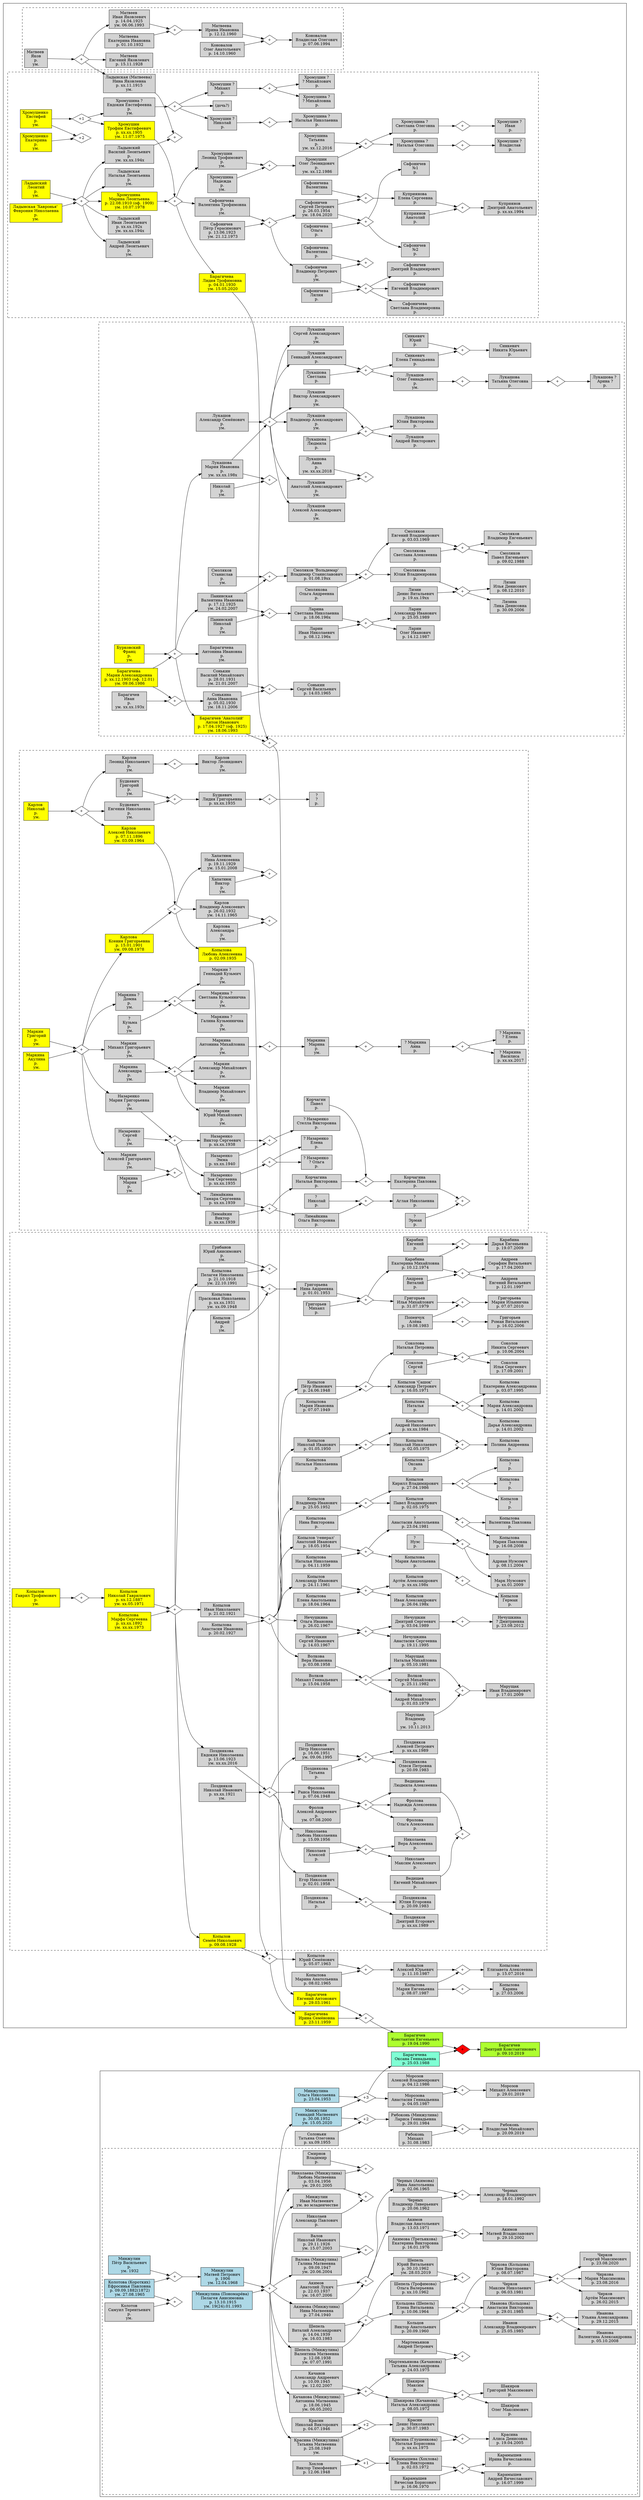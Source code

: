digraph Генеалогия {
// общее описалово
	fontname=Helvetica;
	// * Линии
	splines=curved;
	//splines=spline;
	splines=true;
	ratio=fill;
	//size="70,10"
	//page="8.5,11"

	// 1 - dot, без "LR" будет сверху вниз
	rankdir=LR;

	// 2 - дерево во все стороны
	//layout="fdp"; 
	mindist=100;

	// 3 - ещё что-то
	//layout="neato";
	//layout="twopi"; // опачки, похоже на правду
	minlen=150;
	overlap=prism;		

// *** ближайшие -- готово
	// люди #a0f008
		subgraph clusterБлижайшие{ color=white
		"БарагичевКЕ"	[style=filled fillcolor=greenyellow shape=box label="Барагичев \n Константин Евгеньевич \n р. 19.04.1990"]
		"МинжулинаОГ"	[style=filled fillcolor=aquamarine shape=box label="Барагичева \n Оксана Геннадьевна \n р. 25.03.1988"]
		"БарагичевДК"	[style=filled fillcolor=greenyellow shape=box label="Барагичев \n Дмитрий Константинович \n р. 09.10.2019"]
		}
		subgraph clusterСоСтороныКонстантина{
		"БарагичевЕА"	[style=filled fillcolor=yellow shape=box label="Барагичев \n Евгений Антонович \n р. 29.03.1961"]
		"БарагичеваИС"	[style=filled fillcolor=yellow shape=box label="Барагичева \n Ирина Семёновна \n р. 23.11.1959"]
		"КопыловСН" 	[style=filled fillcolor=yellow shape=box label="Копылов \n Семён Николаевич \n р. 09.08.1928"]
		"КопыловаЛА"	[style=filled fillcolor=yellow shape=box label="Копылова \n Любовь Алексеевна \n р. 02.09.1935"]
		"КопыловЮС" 	[style=filled shape=box label="Копылов \n Юрий Семёнович \n р. 05.07.1963"]
		"КопыловаМА"	[style=filled shape=box label="Копылова \n Марина Анатольевна \n р. 08.02.1965"]
		"КопыловАЮ" 	[style=filled shape=box label="Копылов \n Алексей Юрьевич \n р. 11.10.1987"]
		"КопыловаМЕ"	[style=filled shape=box label="Копылова \n Мария Евгеньевна \n р. 08.07.1987 "]
		"КопыловаЕА" 	[style=filled shape=box label="Копылова \n Елизавета Алексеевна \n р. 15.07.2016"]
		//"бывшийКопыловойМаши"	[style=filled shape=circle label="?"]
		"КопыловаКарина"	[style=filled shape=box label="Копылова \n Карина \n р. 27.03.2006 "]
		"БарагичевАИ" 	[style=filled fillcolor=yellow shape=box label="Барагичев 'Анатолий' \n Антон Иванович \n р. 17.04.1927 (оф. 1925) \n ум. 18.06.1993"]
		"БарагичеваЛТ"	[style=filled fillcolor=yellow shape=box label="Барагичева \n Лидия Трофимовна \n р. 04.01.1930 \n ум. 15.05.2020"]
		}
		subgraph clusterСоСтороныОксаны{			
		"МинжулинаОН"	[style=filled fillcolor=lightblue shape=box label="Минжулина \n Ольга Николаевна \n р. 23.04.1953"]
		"МинжулинГМ" 	[style=filled fillcolor=lightblue shape=box label="Минжулин \n Геннадий Матвеевич \n р. 30.08.1952 \n ум. 15.05.2020"]
		"МорозовАВ" 	[style=filled shape=box label="Морозов \n Алексей Владимирович \n р. 04.12.1986"]
		"МорозоваАГ"	[style=filled shape=box label="Морозова \n Анастасия Геннадьевна \n р. 04.05.1987"]
		"МорозовМА" 	[style=filled shape=box label="Морозов \n Михаил Алексеевич \n р. 29.01.2019"]
		}

	// союзы
		subgraph clusterБлижайшие{ color=white
			"бракБарагичевМинжулина" [style=filled fillcolor="#ff0000" shape=diamond label="+"]
		}
		"бракБарагичевКопылова" [style=filled fillcolor=white shape=diamond label="+"]
		{"БарагичевКЕ" "МинжулинаОГ"} -> "бракБарагичевМинжулина"
		"бракМинжулинВалова" [style=filled fillcolor=white shape=diamond label="+3"]			
		{"МинжулинГМ" "МинжулинаОН"} -> "бракМинжулинВалова"
		"бракМорозовМинжулина" [style=filled fillcolor=white shape=diamond label="+"]
		{"МорозовАВ" "МорозоваАГ"} -> "бракМорозовМинжулина"
		{"БарагичевЕА" "БарагичеваИС"} -> "бракБарагичевКопылова"
		"бракКопыловКарлова" [style=filled fillcolor=white shape=diamond label="+"]
		{"КопыловСН" "КопыловаЛА"} -> "бракКопыловКарлова"
		"бракКопыловКрылова" [style=filled fillcolor=white shape=diamond label="+"]
		{"КопыловЮС" "КопыловаМА"} -> "бракКопыловКрылова"
		"бракКопыловаЛёшки" [style=filled fillcolor=white shape=diamond label="+"]
		{"КопыловАЮ" "КопыловаМЕ"} -> "бракКопыловаЛёшки"
		"бракКопыловойМаши1" [style=filled fillcolor=white shape=diamond label="+"]
		{"КопыловаМЕ" /*"бывшийКопыловойМаши"*/} -> "бракКопыловойМаши1"		
		subgraph clusterZ1{ color=white
		"бракБарагичевХромушина" [style=filled fillcolor=white shape=diamond label="+"]
		}
		{"БарагичевАИ" "БарагичеваЛТ"} -> "бракБарагичевХромушина"
		
	// дети в союзах вне групп
		"бракБарагичевМинжулина" -> "БарагичевДК"		
	// дети в союзах
		subgraph clusterСоСтороныКонстантина{ //color=white
		"бракБарагичевКопылова" -> "БарагичевКЕ"
		"бракКопыловКарлова" -> "БарагичеваИС"
		"бракКопыловКарлова" -> "КопыловЮС"
		"бракКопыловКрылова" -> "КопыловАЮ"
		"бракКопыловаЛёшки" -> "КопыловаЕА"
		"бракКопыловойМаши1" -> "КопыловаКарина"
		"бракБарагичевХромушина" -> "БарагичевЕА"
		}
		subgraph clusterСоСтороныОксаны{ //color=white
		"бракМинжулинВалова" -> "МинжулинаОГ"
		"бракМинжулинВалова" -> "МорозоваАГ"
		"бракМорозовМинжулина" -> "МорозовМА"
		}

// *** Барагичевы -- готово
	subgraph clusterСоСтороныКонстантина{ 
	// люди
		subgraph clusterA{ style=dashed 
		"БурковскийФ"	[style=filled fillcolor=yellow shape=box label="Бурковский \n Франц \n р. \n ум."]
		"БарагичевИ"	[style=filled shape=box label="Барагичев \n Иван \n р. \n ум. хх.хх.193х"]
		"БарагичеваМА"	[style=filled fillcolor=yellow shape=box label="Барагичева \n Мария Александровна \n р. хх.12.1903 (оф. 12.01) \n ум. 09.06.1986"]
		subgraph clusterY{ style=dashed color=white		
		"СонькинВ"	[style=filled shape=box label="Сонькин \n Василий Михайлович \n р. 28.01.1931 \n ум. 21.01.2007"]
		"СонькинаАИ"	[style=filled shape=box label="Сонькина \n Анна Ивановна \n р. 05.02.1930 \n ум. 18.11.2006"]
		"СонькинСВ"	[style=filled shape=box label="Сонькин \n Сергей Васильевич \n р. 14.03.1965"]
		}
		subgraph clusterX{ style=dashed color=white		
		"ПанинскаяВИ"	[style=filled shape=box label="Панинская \n Валентина Ивановна \n р. 17.12.1925 \n ум. 24.02.2007"]
		"ПанинскийН"	[style=filled shape=box label="Панинский \n Николай \n р. \n ум."]
		"ЛаринаСН"	[style=filled shape=box label="Ларина \n Светлана Николаевна \n р. 18.06.196х"]
		"СмоляковС"	[style=filled shape=box label="Смоляков \n Станислав \n р. \n ум."]
		"СмоляковВС"	[style=filled shape=box label="Смоляков 'Вольдемар' \n Владимир Станиславович \n р. 01.08.19хх"]
		"СмоляковаОА"	[style=filled shape=box label="Смолякова \n Ольга Андреевна \n р. "]
		"СмоляковЕВ"	[style=filled shape=box label="Смоляков \n Евгений Владимирович \n р. 03.03.1969"]
		"СмоляковаЮВ"	[style=filled shape=box label="Смолякова \n Юлия Владимировна \n р. "]
		"СмоляковаСА"	[style=filled shape=box label="Смолякова \n Светлана Алексеевна \n р. "]
		"ЛизинДВ"	[style=filled shape=box label="Лизин \n Денис Витальевич \n р. 19.хх.19хх"]
		"ЛизинаЛД"	[style=filled shape=box label="Лизина \n Лика Денисовна \n р. 30.09.2006"]
		"ЛизинИД"	[style=filled shape=box label="Лизин \n Илья Денисович \n р. 08.12.2010"]
		"СмоляковПЕ"	[style=filled shape=box label="Смоляков\n Павел Евгеньевич \n р. 09.02.1988"]
		"СмоляковВЕ"	[style=filled shape=box label="Смоляков \n Владимир Евгеньевич \n р. "]
		"ЛаринИН"	[style=filled shape=box label="Ларин \n Иван Николаевич \n р. 08.12.196х"]
		"ЛаринОИ"	[style=filled shape=box label="Ларин \n Олег Иванович \n р. 14.12.1987"]
		"ЛаринАИ"	[style=filled shape=box label="Ларин \n Александр Иванович \n р. 25.05.1989"]
		}
		"БарагичеваАИ"	[style=filled shape=box label="Барагичева \n Антонина Ивановна \n р. \n ум. "]
		subgraph clusterЛукашовы{ style=dashed color=white
		"ЛукашоваМИ"	[style=filled shape=box label="Лукашова \n Мария Ивановна \n р. \n ум. хх.хх.198х"]
		"ЛукашовАС"	[style=filled shape=box label="Лукашов \n Александр Семёнович \n р. \n ум. "]
		"НиколайМужЛукашовой"	[style=filled shape=box label="Николай \n р. \n ум. "]
		"ЛукашовВикА"	[style=filled shape=box label="Лукашов \n Виктор Александрович \n р. \n ум. "]
		"ЛукашовГА"	[style=filled shape=box label="Лукашов \n Геннадий Александрович \n р. "]
		"ЛукашовВлА"	[style=filled shape=box label="Лукашов \n Владимир Александрович \n р. \n ум. "]
		"ЛукашовАнА"	[style=filled shape=box label="Лукашов \n Анатолий Александрович \n р. \n ум. "]
		"ЛукашоваАнна"	[style=filled shape=box label="Лукашова \n Анна \n р. \n ум. хх.хх.2018"]
		"ЛукашовСА"	[style=filled shape=box label="Лукашов \n Сергей Александрович \n р. \n ум. "]
		"ЛукашовАлА"	[style=filled shape=box label="Лукашов \n Алексей Александрович \n р. \n ум. "]
		"ЛукашоваЛ"	[style=filled shape=box label="Лукашова \n Людмила \n р. "]
		"ЛукашовАВик"	[style=filled shape=box label="Лукашов \n Андрей Викторович \n р. "]
		"ЛукашоваЮВ"	[style=filled shape=box label="Лукашова \n Юлия Викторовна \n р. "]
		"ЛукашоваСвета"	[style=filled shape=box label="Лукашова \n Светлана \n р. "]
		"ЛукашовОГ"	[style=filled shape=box label="Лукашов \n Олег Геннадьевич \n р. \n ум. "]
		"ЛукашоваТО"	[style=filled shape=box label="Лукашова \n Татьяна Олеговна \n р. "]
		"ЛукашоваАрина"	[style=filled shape=box label="Лукашова ? \n Арина ? \n р. "]
		"СинкевичЕГ"	[style=filled shape=box label="Синкевич \n Елена Геннадьевна \n р. "]
		"СинкевичЮрий"	[style=filled shape=box label="Синкевич \n Юрий \n р. "]
		"СинкевичНЮ"	[style=filled shape=box label="Синкевич \n Никита Юрьевич \n р. "]
		}

	// союзы
		subgraph clusterЛукашовы{ style=dashed color=white
		"бракЛукашовОлег" [style=filled fillcolor=white shape=diamond label="+"]
		{"ЛукашовОГ"} -> "бракЛукашовОлег"
		"бракЛукашоваТатьяна" [style=filled fillcolor=white shape=diamond label="+"]
		{"ЛукашоваТО"} -> "бракЛукашоваТатьяна"
		"бракСинкевичЛукашова" [style=filled fillcolor=white shape=diamond label="+"]
		{"СинкевичЮрий" "СинкевичЕГ"} -> "бракСинкевичЛукашова"
		"бракЛукашовГеннадий" [style=filled fillcolor=white shape=diamond label="+"]
		{"ЛукашовГА" "ЛукашоваСвета"} -> "бракЛукашовГеннадий"
		"бракЛукашовАнатолий" [style=filled fillcolor=white shape=diamond label="+"]
		{"ЛукашовАнА" "ЛукашоваАнна"} -> "бракЛукашовАнатолий"
		"бракЛукашовВиктор" [style=filled fillcolor=white shape=diamond label="+"]
		{"ЛукашовВикА" "ЛукашоваЛ"} -> "бракЛукашовВиктор"
		"бракЛукашовБарагичева" [style=filled fillcolor=white shape=diamond label="+"]
		{"ЛукашовАС" "ЛукашоваМИ"} -> "бракЛукашовБарагичева"
		"бракЛукашовойМарии" [style=filled fillcolor=white shape=diamond label="+"]
		{"НиколайМужЛукашовой" "ЛукашоваМИ"} -> "бракЛукашовойМарии"
		}
		subgraph clusterX{ style=dashed color=white		
		"бракЛаринПанинская" [style=filled fillcolor=white shape=diamond label="+"]
		{"ЛаринаСН" "ЛаринИН"} -> "бракЛаринПанинская"
		"бракСмоляковВольдемар" [style=filled fillcolor=white shape=diamond label="+"]
		{"СмоляковВС" "СмоляковаОА"} -> "бракСмоляковВольдемар"
		"бракЛизинСмолякова" [style=filled fillcolor=white shape=diamond label="+"]
		{"ЛизинДВ" "СмоляковаЮВ"} -> "бракЛизинСмолякова"
		"бракСмоляковЕвгений" [style=filled fillcolor=white shape=diamond label="+"]
		{"СмоляковЕВ" "СмоляковаСА"} -> "бракСмоляковЕвгений"
		"бракСмоляковБарагичева" [style=filled fillcolor=white shape=diamond label="+"]
		{"СмоляковС" "ПанинскаяВИ"} -> "бракСмоляковБарагичева"
		"бракПанинскийБарагичева" [style=filled fillcolor=white shape=diamond label="+"]
		{"ПанинскийН" "ПанинскаяВИ"} -> "бракПанинскийБарагичева"
		}
		subgraph clusterY{ style=dashed color=white
 		"бракСонькинБарагичева" [style=filled fillcolor=white shape=diamond label="+"]
		{"СонькинВ" "СонькинаАИ"} -> "бракСонькинБарагичева"
		}
		"бракБурковские" [style=filled fillcolor=white shape=diamond label="+"]
		{"БарагичеваМА" "БурковскийФ"} -> "бракБурковские"
		"бракБарагичевБурковская" [style=filled fillcolor=white shape=diamond label="+"]
		{"БарагичевИ" "БарагичеваМА"} -> "бракБарагичевБурковская"

	// дети
		"бракЛукашовОлег" -> "ЛукашоваТО"
		"бракЛукашоваТатьяна" -> "ЛукашоваАрина"
		"бракСинкевичЛукашова" -> "СинкевичНЮ"
		"бракЛукашовГеннадий" -> "ЛукашовОГ"
		"бракЛукашовГеннадий" -> "СинкевичЕГ"
		"бракЛукашовВиктор" -> "ЛукашоваЮВ"
		"бракЛукашовВиктор" -> "ЛукашовАВик"
		"бракЛукашовБарагичева" -> "ЛукашовВикА"
		"бракЛукашовБарагичева" -> "ЛукашовГА"
		"бракЛукашовБарагичева" -> "ЛукашовВлА"
		"бракЛукашовБарагичева" -> "ЛукашовАнА"
		"бракЛукашовБарагичева" -> "ЛукашовСА"
		"бракЛукашовБарагичева" -> "ЛукашовАлА"
		"бракЛаринПанинская" -> "ЛаринАИ"
		"бракЛаринПанинская" -> "ЛаринОИ"
		"бракСмоляковВольдемар" -> "СмоляковЕВ"
		"бракСмоляковВольдемар" -> "СмоляковаЮВ"
		"бракСмоляковЕвгений" -> "СмоляковПЕ"
		"бракСмоляковЕвгений" -> "СмоляковВЕ"
		"бракЛизинСмолякова" -> "ЛизинИД"
		"бракЛизинСмолякова" -> "ЛизинаЛД"
		"бракСмоляковБарагичева" -> "СмоляковВС"
		"бракПанинскийБарагичева" -> "ЛаринаСН"
		"бракБурковские" -> "ПанинскаяВИ"
		"бракБурковские" -> "БарагичеваАИ"
		"бракБурковские" -> "ЛукашоваМИ"
		"бракБарагичевБурковская" -> "СонькинаАИ"
		"бракСонькинБарагичева" -> "СонькинСВ"
		"бракБурковские" -> "БарагичевАИ"
	}

// *** Хромушины -- готово
	// люди
		subgraph clusterZ1{ color=white
		subgraph clusterB{ style=dashed  color=black
 		"ХромушенкоЕ"	[style=filled fillcolor=yellow shape=box label="Хромушенко \n Евстифей \n р. \n ум. "]
 		"ХромушенкоЕк"	[style=filled fillcolor=yellow shape=box label="Хромушенко \n Екатерина \n р. \n ум. "]
		"ЛадынскийЛ"	[style=filled fillcolor=yellow shape=box label="Ладынский \n Леонтий \n р. \n ум. "]
		"ЛадынскаяХ"	[style=filled fillcolor=yellow shape=box label="Ладынская 'Хавронья' \n Феврония Николаевна \n р. \n ум. "]
		"ХромушинТЕ"	[style=filled fillcolor=yellow shape=box label="Хромушин \n Трофим Евстифеевич \n р. хх.хх.1905 \n ум. 11.07.1975"]
		"ХромушинаМЛ"	[style=filled fillcolor=yellow shape=box label="Хромушина \n Марина Леонтьевна \n р. 22.08.1910 (оф. 1909) \n ум. 10.07.1978"]
		"ХромушинаЕЕ"	[style=filled shape=box label="Хромушина ?\n Евдокия Евстифеевна \n р. \n ум."]
		"Хромушина_дочьЕвд"	[style=filled shape=box label="(дочь?)"]
		"ХромушинМих"	[style=filled shape=box label="Хромушин ?\n Михаил \n р."]
		"Хромушин_сынМ"	[style=filled shape=box label="Хромушин ?\n ? Михайлович \n р."]
		"Хромушина_дочьМ"	[style=filled shape=box label="Хромушина ?\n ? Михайловна \n р."]
		"ХромушинНик"	[style=filled shape=box label="Хромушин ?\n Николай \n р."]
		"ХромушинаНН"	[style=filled shape=box label="Хромушина ?\n Наталья Николаевна \n р."]
		"ХромушинЛТ"	[style=filled shape=box label="Хромушин \n Леонид Трофимович \n р. \n ум. "]
		"ХромушинаН"	[style=filled shape=box label="Хромушина \n Надежда \n р. \n ум. "]
		"ХромушинОЛ"	[style=filled shape=box label="Хромушин \n Олег Леонидович \n р. \n ум. хх.12.1986"]
		"ХромушинаТ"	[style=filled shape=box label="Хромушина \n Татьяна \n р. \n ум. хх.12.2016"]
		"ХромушинаНО"	[style=filled shape=box label="Хромушина ? \n Наталья Олеговна \n р. "]
		"ХромушинаСО"	[style=filled shape=box label="Хромушина ? \n Светлана Олеговна \n р. "]
		"ХромушинВс"	[style=filled shape=box label="Хромушин ? \n Владислав \n р."]
		"ХромушинИ"	[style=filled shape=box label="Хромушин ? \n Иван \n р."]
		"СафоничеваВТ"	[style=filled shape=box label="Сафоничева \n Валентина Трофимовна \n р. \n ум. "]
		"СафоничевПГ"	[style=filled shape=box label="Сафоничев \n Пётр Герасимович \n р. 13.06.1923 \n ум. 21.12.1973"]
		"СафоничевСП"	[style=filled shape=box label="Сафоничев \n Сергей Петрович \n р. 26.03.1954 \n ум. 18.04.2020"]
		"СафоничевВП"	[style=filled shape=box label="Сафоничев \n Владимир Петрович \n р. \n ум. "]
		"СафоничеваВал_В"	[style=filled shape=box label="Сафоничева \n Валентина \n р. "]
		"СафоничеваЛл"	[style=filled shape=box label="Сафоничева \n Лилия \n р. "]
		"СафоничевЕВ"	[style=filled shape=box label="Сафоничев \n Евгений Владимирович \n р. "]
		"СафоничевДВ"	[style=filled shape=box label="Сафоничев \n Дмитрий Владимирович \n р. "]
		"СафоничеваСВ"	[style=filled shape=box label="Сафоничева \n Светлана Владимировна \n р. "]
		"СафоничеваО"	[style=filled shape=box label="Сафоничева \n Ольга \n р. "]
		"СафоничеваВал_С"	[style=filled shape=box label="Сафоничева \n Валентина \n р. "]
		"Сафоничев1Серг"	[style=filled shape=box label="Сафоничев \n №1 \n р. "]
		"Сафоничев2Серг"	[style=filled shape=box label="Сафоничев \n №2 \n р. "]
		"КуприяноваЕС"	[style=filled shape=box label="Куприянова \n Елена Сергеевна \n р. "]
		"КуприяновА"	[style=filled shape=box label="Куприянов \n Анатолий \n р. "]
		"КуприяновДА"	[style=filled shape=box label="Куприянов \n Дмитрий Анатольевич \n р. хх.хх.1994"]
		"ЛадынскаяНЛ"	[style=filled shape=box label="Ладынская \n Наталья Леонтьевна \n р. \n ум. "]
		"ЛадынскийАндЛ"	[style=filled shape=box label="Ладынский \n Андрей Леонтьевич \n р. \n ум. "]
		"ЛадынскийВасЛ"	[style=filled shape=box label="Ладынский \n Василий Леонтьевич \n р. \n ум. хх.хх.194х"]
		"ЛадынскийИвЛ"	[style=filled shape=box label="Ладынский \n Иван Леонтьевич \n р. хх.хх.192х \n ум. хх.хх.194х"]
		"ЛадынскаяНЯ"	[style=filled shape=box label="Ладынская (Матвеева) \n Нина Яковлевна \n р. хх.11.1915 \n ум. "]	

	// союзы
		subgraph clusterZ167{ color=white
		"бракКуприяновСафоничева" [style=filled fillcolor=white shape=diamond label="+"]
		{"КуприяновА" "КуприяноваЕС"} -> "бракКуприяновСафоничева"
		"бракСафоничевСергейОл" [style=filled fillcolor=white shape=diamond label="+"]
		{"СафоничевСП" "СафоничеваО"} -> "бракСафоничевСергейОл"
		"бракСафоничевСергейВал" [style=filled fillcolor=white shape=diamond label="+"]
		{"СафоничевСП" "СафоничеваВал_С"} -> "бракСафоничевСергейВал"
		}
		subgraph clusterZ168{ color=white
		"бракСафоничевВладимирЛл" [style=filled fillcolor=white shape=diamond label="+"]
		{"СафоничевВП" "СафоничеваЛл"} -> "бракСафоничевВладимирЛл"
		"бракСафоничевВладимирВал" [style=filled fillcolor=white shape=diamond label="+"]
		{"СафоничевВП" "СафоничеваВал_В"} -> "бракСафоничевВладимирВал"
		}
		"бракСафоничевХромушина" [style=filled fillcolor=white shape=diamond label="+"]
		{"СафоничевПГ" "СафоничеваВТ"} -> "бракСафоничевХромушина"
		"бракХромушинаНО" [style=filled fillcolor=white shape=diamond label="+"]
		{"ХромушинаНО"} -> "бракХромушинаНО"
		"бракХромушинаСО" [style=filled fillcolor=white shape=diamond label="+"]
		{"ХромушинаСО"} -> "бракХромушинаСО"
		"бракХромушинОлег" [style=filled fillcolor=white shape=diamond label="+"]
		{"ХромушинОЛ" "ХромушинаТ"} -> "бракХромушинОлег"
		"бракХромушинЛеонид" [style=filled fillcolor=white shape=diamond label="+"]
		{"ХромушинЛТ" "ХромушинаН"} -> "бракХромушинЛеонид"
		"бракХромушинойЕвдокии" [style=filled fillcolor=white shape=diamond label="+"]
		{"ХромушинаЕЕ"} -> "бракХромушинойЕвдокии"
		"бракХромушинаМих" [style=filled fillcolor=white shape=diamond label="+"]
		{"ХромушинМих"} -> "бракХромушинаМих"
		"бракХромушинаНик" [style=filled fillcolor=white shape=diamond label="+"]
		{"ХромушинНик"} -> "бракХромушинаНик"
		"бракЛадынский" [style=filled fillcolor=white shape=diamond label="+"]
		{"ЛадынскийЛ" "ЛадынскаяХ"} -> "бракЛадынский"
		"бракХромушенко1" [style=filled fillcolor=white shape=diamond label="+1"]
		{"ХромушенкоЕ"} -> "бракХромушенко1"
		"бракХромушенко2" [style=filled fillcolor=white shape=diamond label="+2"]
		{"ХромушенкоЕ" "ХромушенкоЕк"} -> "бракХромушенко2"
		"бракХромушенкоЛадынская" [style=filled fillcolor=white shape=diamond label="+"]
		{"ХромушинТЕ" "ХромушинаМЛ"} -> "бракХромушенкоЛадынская"
		"бракЛадынскийМатвеева" [style=filled fillcolor=white shape=diamond label="+"]
		{"ЛадынскийВасЛ" "ЛадынскаяНЯ"} -> "бракЛадынскийМатвеева"

	// дети
		"бракКуприяновСафоничева" -> "КуприяновДА"
		"бракСафоничевСергейВал" -> "КуприяноваЕС"
		"бракСафоничевСергейОл" -> "Сафоничев1Серг"
		"бракСафоничевСергейОл" -> "Сафоничев2Серг"
		"бракСафоничевВладимирЛл" -> "СафоничеваСВ"
		"бракСафоничевВладимирЛл" -> "СафоничевДВ"
		"бракСафоничевВладимирЛл" -> "СафоничевЕВ"
		"бракСафоничевХромушина" -> "СафоничевСП"
		"бракСафоничевХромушина" -> "СафоничевВП"
		"бракХромушинаМих" -> "Хромушина_дочьМ"
		"бракХромушинаМих" -> "Хромушин_сынМ"
		"бракХромушинаНик" -> "ХромушинаНН"
		"бракХромушинойЕвдокии" -> "ХромушинМих"
		"бракХромушинойЕвдокии" -> "ХромушинНик"
		"бракХромушинойЕвдокии" -> "Хромушина_дочьЕвд"
		"бракХромушинЛеонид" -> "ХромушинОЛ"
		"бракХромушинОлег" -> "ХромушинаСО"
		"бракХромушинОлег" -> "ХромушинаНО"
		"бракХромушинаСО" -> "ХромушинИ"
		"бракХромушинаНО" -> "ХромушинВс"
		"бракХромушенкоЛадынская" -> "ХромушинЛТ"
		"бракХромушенкоЛадынская" -> "БарагичеваЛТ"
		"бракХромушенкоЛадынская" -> "СафоничеваВТ"
		"бракЛадынский" -> "ЛадынскийАндЛ"
		"бракЛадынский" -> "ЛадынскийВасЛ"
		"бракЛадынский" -> "ЛадынскийИвЛ"
		"бракЛадынский" -> "ЛадынскаяНЛ"
		"бракЛадынский" -> "ХромушинаМЛ"
		"бракХромушенко1" -> "ХромушинТЕ"
		"бракХромушенко1" -> "ХромушинаЕЕ"
		}
	}	

// *** Матвеевы -- готово
	// люди
		subgraph clusterZ1{ color=white
		subgraph clusterZ{ style=dashed color=black
 		"МатвеевЯков"	[style=filled shape=box label="Матвеев \n Яков \n р. \n ум. "]
		"МатвеевИвЯк"	[style=filled shape=box label="Матвеев \n Иван Яковлевич \n р. 14.04.1925 \n ум. 06.06.1993 "]
		"МатвеевЕвЯк"	[style=filled shape=box label="Матвеев \n Евгений Яковлевич \n р. 15.11.1928 "]
		"МатвееваЕИ"	[style=filled shape=box label="Матвеева \n Екатерина Ивановна \n р. 01.10.1932"]
		"МатвееваИИ"	[style=filled shape=box label="Матвеева \n Ирина Ивановна \n р. 12.12.1960"]
		"КоноваловОА"	[style=filled shape=box label="Коновалов \n Олег Анатольевич \n р. 14.10.1960 "]
		"КоноваловВО"	[style=filled shape=box label="Коновалов \n Владислав Олегович \n р. 07.06.1994 "]

	// союзы
		"бракМатвеевИ" [style=filled fillcolor=white shape=diamond label="+"]
		{"МатвеевИвЯк" "МатвееваЕИ"} -> "бракМатвеевИ"
		"бракМатвеевЯ" [style=filled fillcolor=white shape=diamond label="+"]
		{"МатвеевЯков"} -> "бракМатвеевЯ"
		"бракКоноваловМатвеева" [style=filled fillcolor=white shape=diamond label="+"]
		{"КоноваловОА" "МатвееваИИ"} -> "бракКоноваловМатвеева"

	// дети	
		"бракМатвеевЯ" -> "МатвеевИвЯк"
		"бракМатвеевЯ" -> "МатвеевЕвЯк"
		"бракМатвеевЯ" -> "ЛадынскаяНЯ"
		"бракМатвеевИ" -> "МатвееваИИ"
		"бракКоноваловМатвеева" -> "КоноваловВО"
		}}

// *** Маркины-Карловы 
	// люди	
		subgraph clusterD{ style=dashed
		"МаркинГ"	[style=filled fillcolor=yellow shape=box label="Маркин \n  Григорий \n р. \n ум."]
		"МаркинаАк"	[style=filled fillcolor=yellow shape=box label="Маркина \n  Акулина \n р. \n ум."]
		subgraph clusterЛюбовиАлексеевныРодня{ style=dotted "КопыловаЛА" color=white
		subgraph clusterДетиКсении{ style=dotted "КопыловаЛА" color=white
		"КарловВА"	[style=filled shape=box label="Карлов \n Владимир Алексеевич \n р. 26.02.1932 \n ум. 14.11.1965 "]
		"КарловаА"	[style=filled shape=box label="Карлова \n Александра \n р. \n ум."]
		"ХапатнюкВ"	[style=filled shape=box label="Хапатнюк \n Виктор \n р. \n ум."]
		"ХапатнюкНА"	[style=filled shape=box label="Хапатнюк \n Нина Алексеевна \n р. 19.11.1929 \n ум. 15.01.2008 "]
		}
		"МаркинАкМ"	[style=filled shape=box label="Маркин \n  Александр Михайлович \n р. \n ум."]
		"МаркинВлМ"	[style=filled shape=box label="Маркин \n Владимир Михайлович \n р. \n ум."]
		"МаркинЮМ"	[style=filled shape=box label="Маркин \n  Юрий Михайлович \n р. \n ум."]
		"МаркинаАтМ"	[style=filled shape=box label="Маркина \n Антонина Михайловна \n р. \n ум."]
		"МаркинаСК"	[style=filled shape=box label="Маркина ? \n Светлана Кузьминична \n р. \n ум."]
		"МаркинаГК"	[style=filled shape=box label="Маркина ? \n Галина Кузьминична \n р. \n ум."]
		"МаркинГК"	[style=filled shape=box label="Маркин ? \n Геннадий Кузьмич \n р. \n ум."]
		}
		"НазаренкоС"	[style=filled shape=box label=" Назаренко \n  Сергей \n р. \n ум."]
		"НазаренкоМГ"	[style=filled shape=box label="Назаренко \n Мария Григорьевна \n р. \n ум."]
		"МаркинМГ"	[style=filled shape=box label="Маркин \n Михаил Григорьевич \n р. \n ум."]
		"МаркинаАл"	[style=filled shape=box label="Маркина \n  Александра \n р. \n ум."]
		"МаркинАГ"	[style=filled shape=box label="Маркин \n Алексей Григорьевич \n р. \n ум."]
		"Домна"	[style=filled shape=box label="Маркина ? \n  Домна \n р. \n ум."]
		"Кузьма"	[style=filled shape=box label=" ? \n  Кузьма \n р. \n ум."]
		"КарловАН"	[style=filled fillcolor=yellow fillcolor=yellow shape=box label="Карлов \n Алексей Николаевич \n р. 07.11.1896 \n ум. 03.09.1964 "]
		"КарловаКГ"	[style=filled fillcolor=yellow shape=box label="Карлова \n Ксения Григорьевна \n р. 15.01.1901 \n ум. 09.08.1978 "]
		"МаркинаМар"	[style=filled shape=box label="Маркина \n  Мария \n р. \n ум."]
		subgraph clusterНазаренко{ style=dotted color=white
		"НазаренкоЗС"	[style=filled shape=box label="Назаренко \n Зоя Сергеевна \n р. хх.хх.1935 "]
		"НазаренкоВС"	[style=filled shape=box label="Назаренко \n Виктор Сергеевич \n р. хх.хх.1938 "]
		"НазаренкоЭмма"	[style=filled shape=box label="Назаренко \n Эмма \n р. хх.хх.1940 "]
		"ЛимайкинаТС"	[style=filled shape=box label="Лимайкина \n Тамара Сергеевна \n р. хх.хх.1939 "]
		"ЛимайкинВ"	[style=filled shape=box label="Лимайкин \n Виктор \n р. хх.хх.1939 "]
		}
		subgraph clusterКарловыБудкевич{ style=dotted color=white
		"КарловНик"	[style=filled fillcolor=yellow shape=box label="Карлов \n Николай \n р. \n ум."]
		"КарловЛН"	[style=filled shape=box label=" Карлов \n Леонид Николаевич \n р. \n ум."]
		"БудкевичЕН"	[style=filled shape=box label=" Будкевич \n Евгения Николаевна \n р. \n ум."]
		"БудкевичГр"	[style=filled shape=box label=" Будкевич \n Григорий \n р. \n ум."]
		"КарловВЛ"	[style=filled shape=box label=" Карлов \n Виктор Леонидович \n р. \n ум."]
		"БудкевичЛГ"	[style=filled shape=box label=" Будкевич \n Лидия Григорьевна \n р. хх.хх.1935 "]
		"БудкевичСын"	[style=filled shape=box label=" ? \n ? \n р. "]
		}
		"МаркинаМн"	[style=filled shape=box label="Маркина \n Марина \n р. \n ум."]
		"МаркинаАнна"	[style=filled shape=box label=" ? Маркина \n Анна \n р. "]
		"МаркинВас"	[style=filled shape=box label=" ? Маркина \n Василиса \n р. хх.хх.2017"]
		"МаркинаЕл"	[style=filled shape=box label=" ? Маркина \n ? Елена \n р. "]
		"НазаренкоЕлена"	[style=filled shape=box label="? Назаренко \n Елена \n р. "]
		"НазаренкоОльга"	[style=filled shape=box label="? Назаренко \n ? Ольга \n р. "]
		"НазаренкоСВ"	[style=filled shape=box label="? Назаренко \n Стелла Викторовна \n р. "]
		"ЛимайкинаОВ"	[style=filled shape=box label="Лимайкина \n Ольга Викторовна \n р. "]
		"неЛимайкинН"	[style=filled shape=box label="? \n Николай \n р. "]
		"КорчагинаНВ"	[style=filled shape=box label="Корчагина \n Наталья Викторовна \n р. "]
		"КорчагинПав"	[style=filled shape=box label="Корчагин \n Павел \n р. "]
		"неЛимайкинаАН"	[style=filled shape=box label="? \n Аглая Николаевна \n р. "]
		"КорчагинаЕП"	[style=filled shape=box label="Корчагина \n Екатерина Павловна \n р. "]
		"неКорчагинЭ"	[style=filled shape=box label="? \n Эрман \n р. "]
	// союзы
		"бракМаркинойАнны" [style=filled fillcolor=white shape=diamond label="+"]
		{"МаркинаАнна"} -> "бракМаркинойАнны"
		"бракМаркинойАнт" [style=filled fillcolor=white shape=diamond label="+"]
		{"МаркинаАтМ"} -> "бракМаркинойАнт"
		"бракМаркинойМн" [style=filled fillcolor=white shape=diamond label="+"]
		{"МаркинаМн"} -> "бракМаркинойМн"
		"бракМаркинаАл" [style=filled fillcolor=white shape=diamond label="+"]
		{"МаркинАГ" "МаркинаМар"} -> "бракМаркинаАл"
		"бракМаркинаМих" [style=filled fillcolor=white shape=diamond label="+"]
		{"МаркинМГ" "МаркинаАл"} -> "бракМаркинаМих"
		"бракНазаренкоМаркина" [style=filled fillcolor=white shape=diamond label="+"]
		{"НазаренкоС" "НазаренкоМГ"} -> "бракНазаренкоМаркина"
		"бракКузьмыДомны" [style=filled fillcolor=white shape=diamond label="+"]
		{"Кузьма" "Домна"} -> "бракКузьмыДомны"
		"бракМаркины" [style=filled fillcolor=white shape=diamond label="+"]
		{"МаркинГ" "МаркинаАк"} -> "бракМаркины"
		"бракКарловМаркина" [style=filled fillcolor=white shape=diamond label="+"]
		{"КарловаКГ" "КарловАН"} -> "бракКарловМаркина"
		"бракКарловы2" [style=filled fillcolor=white shape=diamond label="+"]
		{"КарловВА" "КарловаА"} -> "бракКарловы2"
		"бракХапатнюкКарлова" [style=filled fillcolor=white shape=diamond label="+"]
		{"ХапатнюкВ" "ХапатнюкНА"} -> "бракХапатнюкКарлова"
		"бракНазаренкоЗои" [style=filled fillcolor=white shape=diamond label="+"]
		{"НазаренкоЗС"} -> "бракНазаренкоЗои"
		"бракНазаренкоВиктора" [style=filled fillcolor=white shape=diamond label="+"]
		{"НазаренкоВС" "НазаренкоЭмма"} -> "бракНазаренкоВиктора"
		"бракКорчагинаПавла" [style=filled fillcolor=white shape=diamond label="+"]
		{"КорчагинПав" "КорчагинаНВ"} -> "бракКорчагинаПавла"
		"бракКорчагинойЕк" [style=filled fillcolor=white shape=diamond label="+"]
		{"неКорчагинЭ" "КорчагинаЕП"} -> "бракКорчагинойЕк"
		"бракЛимайкинойОльги" [style=filled fillcolor=white shape=diamond label="+"]
		{"неЛимайкинН" "ЛимайкинаОВ"} -> "бракЛимайкинойОльги"
		"бракЛимайкинНазаренко" [style=filled fillcolor=white shape=diamond label="+"]
		{"ЛимайкинВ" "ЛимайкинаТС"} -> "бракЛимайкинНазаренко"
		"бракКарловаНик" [style=filled fillcolor=white shape=diamond label="+"]
		{"КарловНик"} -> "бракКарловаНик"
		"бракБудкевичКарлова" [style=filled fillcolor=white shape=diamond label="+"]
		{"БудкевичГр" "БудкевичЕН"} -> "бракБудкевичКарлова"
		"бракКарловаЛеонида" [style=filled fillcolor=white shape=diamond label="+"]
		{"КарловЛН"} -> "бракКарловаЛеонида"
		"бракБудкевичЛидии" [style=filled fillcolor=white shape=diamond label="+"]
		{"БудкевичЛГ"} -> "бракБудкевичЛидии"
	// дети		
		"ЛимайкинВ"
		"ЛимайкинаТС"
		"НазаренкоС"
		"бракЛимайкинойОльги" -> "неЛимайкинаАН"
		"бракЛимайкинНазаренко" -> "ЛимайкинаОВ"
		"бракЛимайкинНазаренко" -> "КорчагинаНВ"
		"бракНазаренкоЗои" -> "НазаренкоОльга"
		"бракНазаренкоЗои" -> "НазаренкоЕлена"
		"бракНазаренкоМаркина" -> "НазаренкоЗС"
		"бракНазаренкоМаркина" -> "НазаренкоВС"
		"бракНазаренкоМаркина" -> "ЛимайкинаТС"
		"бракКорчагинаПавла" -> "КорчагинаЕП"
		"бракНазаренкоВиктора" -> "НазаренкоСВ"
		"бракМаркины" -> "НазаренкоМГ"
		"бракКузьмыДомны" -> "МаркинГК"
		"бракКузьмыДомны" -> "МаркинаСК"
		"бракКузьмыДомны" -> "МаркинаГК"
		"бракМаркинойАнны" -> "МаркинВас"
		"бракМаркинойАнны" -> "МаркинаЕл"
		"бракМаркинойМн" -> "МаркинаАнна"
		"бракМаркинойАнт" -> "МаркинаМн"
		"бракМаркинаМих" -> "МаркинАкМ"
		"бракМаркинаМих" -> "МаркинВлМ"
		"бракМаркинаМих" -> "МаркинЮМ"
		"бракМаркинаМих" -> "МаркинаАтМ"
		"бракМаркины" -> "МаркинМГ"
		"бракМаркины" -> "МаркинАГ"
		"бракМаркины" -> "Домна"
		"бракМаркины" -> "КарловаКГ"
		subgraph clusterКарловыБудкевич{ 
		"бракКарловаНик" -> "КарловЛН"
		"бракКарловаНик" -> "БудкевичЕН"
		"бракКарловаНик" -> "КарловАН"
		"бракКарловаЛеонида" -> "КарловВЛ"
		"бракБудкевичЛидии" -> "БудкевичСын"
		"бракБудкевичКарлова" -> "БудкевичЛГ"
		}
		"бракКарловМаркина" -> "ХапатнюкНА"
		"бракКарловМаркина" -> "КопыловаЛА"
		"бракКарловМаркина" -> "КарловВА"
	}

// *** Копыловы-старшие -- готово
	// люди
		subgraph clusterC{ style=dashed 
		"КопыловГаврТроф"	[style=filled fillcolor=yellow shape=box label="Копылов \n Гаврил Трофимович \n р. \n ум. "]
		"КопыловНГавр"	[style=filled fillcolor=yellow shape=box label="Копылов \n Николай Гаврилович \n р. хх.12.1887 \n ум. хх.05.1971 "]
		"КопыловаМарфа"	[style=filled fillcolor=yellow shape=box label="Копылова \n Марфа Сергеевна \n р. хх.хх.1892 \n ум. хх.хх.1973 "]
		"КопыловаПрНик"	[style=filled shape=box label="Копылова \n Прасковья Николаевна \n р. хх.хх.1931 \n ум. хх.09.1948 "]
		"ГрибановЮА"	[style=filled shape=box label="Грибанов \n Юрий Анисимович \n р. \n ум. "]
		"КопыловАнд"	[style=filled shape=box label="Копылов \n Андрей \n р. \n ум. "]
		"КопыловаПелНик"	[style=filled shape=box label="Копылова \n Пелагея Николаевна \n р. 21.10.1918 \n ум. 22.10.1991 "]
		subgraph cluster246{ style=dotted color=white
		"ГригорьеваНА"	[style=filled shape=box label="Григорьева \n Нина Андреевна \n р. 01.01.1953 "]
		"ГригорьевМих"	[style=filled shape=box label="Григорьев \n Михаил \n р. "]
		subgraph cluster136{ style=dotted color=white
		"ГригорьевИМ"	[style=filled shape=box label="Григорьев \n Илья Михайлович \n р. 31.07.1979 "]
		"ПопенчукА"	[style=filled shape=box label="Попенчук \n Алёна \n р. 19.08.1983 "]
		"ГригорьеваМИ"	[style=filled shape=box label="Григорьева \n Мария Ильинична \n р. 07.07.2010 "]
		"ГригорьевРМ"	[style=filled shape=box label=" Григорьев \n Роман Витальевич \n р. 16.02.2006"]
		}
		"КарабинаЕМ"	[style=filled shape=box label="Карабина \n Екатерина Михайловна \n р. 10.12.1974 "]
		"КарабинЕ"	[style=filled shape=box label="Карабин \n Евгений \n р. "]
		"АндреевВ"	[style=filled shape=box label="Андреев \n Виталий \n р. "]
		"АндреевЕВ"	[style=filled shape=box label="Андреев \n Евгений Витальевич \n р. 12.01.1997 "]
		"АндреевСВ"	[style=filled shape=box label="Андреев \n Серафим Витальевич \n р. 17.04.2003 "]
		"КарабинаДЕ"	[style=filled shape=box label="Карабина \n Дарья Евгеньевна \n р. 19.07.2009 "]
		}
		subgraph cluster465{ style=dotted
		"ПоздняковаЕН"	[style=filled shape=box label="Позднякова \n Евдокия Николаевна \n р. 13.06.1923 \n ум. хх.хх.2016"]
		"ПоздняковНИ"	[style=filled shape=box label="Поздняков \n  Николай Иванович \n р. хх.хх.1921 \n ум. "]
		"ПоздняковЕН"	[style=filled shape=box label="Поздняков \n Егор Николаевич \n р. 02.01.1958 "]
		"ПоздняковПН"	[style=filled shape=box label="Поздняков \n Пётр Николаевич \n р. 16.06.1951 \n ум. 09.06.1995"]
		"ПоздняковаТат"	[style=filled shape=box label="Позднякова \n Татьяна \n р. "]
		"ПоздняковаНат"	[style=filled shape=box label="Позднякова \n Наталья \n р. "]
		"ФроловаРН"	[style=filled shape=box label="Фролова \n Раиса Николаевна \n р. 07.04.1948 "]
		"ФроловАА"	[style=filled shape=box label="Фролов \n Алексей Андреевич \n р. \n ум. 07.08.2000 "]
		"ФроловаОА"	[style=filled shape=box label="Фролова \n Ольга Алексеевна \n р. "]
		"ФроловаНА"	[style=filled shape=box label="Фролова \n Надежда Алексеевна \n р. "]
		"ВедищеваЛА"	[style=filled shape=box label="Ведищева \n Людмила Алексеевна \n р. "]
		"ВедищевЕМ"	[style=filled shape=box label="Ведищев \n Евгений Михайлович \n р. "]
		"НиколаеваЛН"	[style=filled shape=box label="Николаева \n Любовь Николаевна \n р. 15.09.1956 "]
		"НиколаевАл"	[style=filled shape=box label="Николаев \n Алексей \n р. "]
		"НиколаевМА"	[style=filled shape=box label="Николаев \n Максим Алексеевич \n р. "]
		"НиколаеваВА"	[style=filled shape=box label="Николаева \n Вера Алексеевна \n р. "]
		"ПоздняковаЮЕ"	[style=filled shape=box label="Позднякова \n Юлия Егоровна \n р. 20.09.1983 "]
		"ПоздняковДЕ"	[style=filled shape=box label="Поздняков \n Дмитрий Егорович \n р. хх.хх.1989 "]
		"ПоздняковаОП"	[style=filled shape=box label="Позднякова \n Олеся Петровна \n р. 20.09.1983 "]
		"ПоздняковАП"	[style=filled shape=box label="Поздняков \n Алексей Петрович \n р. хх.хх.1989 "]
		}
		subgraph clusterИванНиколаевич{ style=dotted color=white
		"КопыловИванНик"	[style=filled shape=box label="Копылов \n Иван Николаевич \n р. 21.02.1921 "]
		"КопыловаАнастасия"	[style=filled shape=box label="Копылова \n Анастасия Ивановна \n р. 20.02.1927 "]
		}

	// союзы
		subgraph clusterИванНиколаевич{// style=dotted //color=white
		"бракКопыловаИН" [style=filled fillcolor=white shape=diamond label="+"]
		{"КопыловИванНик" "КопыловаАнастасия"} -> "бракКопыловаИН"
		}
		subgraph cluster465{ style=dotted color=white
		"бракНиколаевПозднякова" [style=filled fillcolor=white shape=diamond label="+"]
		{"НиколаевАл" "НиколаеваЛН"} -> "бракНиколаевПозднякова"
		"бракВедищевФролова" [style=filled fillcolor=white shape=diamond label="+"]
		{"ВедищевЕМ" "ВедищеваЛА"} -> "бракВедищевФролова"
		"бракФроловПозднякова" [style=filled fillcolor=white shape=diamond label="+"]
		{"ФроловАА" "ФроловаРН"} -> "бракФроловПозднякова"
		"бракПоздняковЕгор" [style=filled fillcolor=white shape=diamond label="+"]
		{"ПоздняковЕН" "ПоздняковаНат"} -> "бракПоздняковЕгор"
		"бракПоздняковПётр" [style=filled fillcolor=white shape=diamond label="+"]
		{"ПоздняковПН" "ПоздняковаТат"} -> "бракПоздняковПётр"
		"бракПоздняковКопылова" [style=filled fillcolor=white shape=diamond label="+"]
		{"ПоздняковНИ" "ПоздняковаЕН"} -> "бракПоздняковКопылова"
		}
		subgraph cluster246{ style=dotted color=white
		"бракАндреевГригорьева" [style=filled fillcolor=white shape=diamond label="+"]
		{"АндреевВ" "КарабинаЕМ"} -> "бракАндреевГригорьева"
		"бракКарабинГригорьева" [style=filled fillcolor=white shape=diamond label="+"]
		{"КарабинЕ" "КарабинаЕМ"} -> "бракКарабинГригорьева"
		subgraph cluster136{ style=dotted color=white
		"бракПопенчук" [style=filled fillcolor=white shape=diamond label="+"]
		{"ПопенчукА"} -> "бракПопенчук"
		"бракГригорьевПопенчук" [style=filled fillcolor=white shape=diamond label="+"]
		{"ГригорьевИМ" "ПопенчукА"} -> "бракГригорьевПопенчук"
		}
		"бракГригорьевКопылова" [style=filled fillcolor=white shape=diamond label="+"]
		{"ГригорьевМих" "ГригорьеваНА"} -> "бракГригорьевКопылова"
		}
		"бракКопыловаГаврила" [style=filled fillcolor=white shape=diamond label="+"]
		{"КопыловГаврТроф"} -> "бракКопыловаГаврила"
		"бракКопыловыНикМарфа" [style=filled fillcolor=white shape=diamond label="+"]
		{"КопыловНГавр" "КопыловаМарфа"} -> "бракКопыловыНикМарфа"
		"бракКопыловыАндПел" [style=filled fillcolor=white shape=diamond label="+"]
		{"КопыловАнд" "КопыловаПелНик"} -> "бракКопыловыАндПел"
		"бракГрибановКопылова" [style=filled fillcolor=white shape=diamond label="+"]
		{"ГрибановЮА" "КопыловаПелНик"} -> "бракГрибановКопылова"

	// дети
		"бракКопыловыНикМарфа" -> "КопыловИванНик"
		"бракПоздняковЕгор" -> "ПоздняковДЕ"
		"бракПоздняковЕгор" -> "ПоздняковаЮЕ"
		"бракПоздняковПётр" -> "ПоздняковАП"
		"бракПоздняковПётр" -> "ПоздняковаОП"
		"бракНиколаевПозднякова" -> "НиколаевМА"
		"бракНиколаевПозднякова" -> "НиколаеваВА"
		"бракФроловПозднякова" -> "ВедищеваЛА"
		"бракФроловПозднякова" -> "ФроловаНА"
		"бракФроловПозднякова" -> "ФроловаОА"
		"бракПоздняковКопылова" -> "ФроловаРН"
		"бракПоздняковКопылова" -> "НиколаеваЛН"
		"бракПоздняковКопылова" -> "ПоздняковЕН"
		"бракПоздняковКопылова" -> "ПоздняковПН"
		"бракКопыловыНикМарфа" -> "ПоздняковаЕН"
		"бракАндреевГригорьева" -> "АндреевЕВ"
		"бракАндреевГригорьева" -> "АндреевСВ"
		"бракКарабинГригорьева" -> "КарабинаДЕ"
		"бракПопенчук" -> "ГригорьевРМ"
		"бракГригорьевПопенчук" -> "ГригорьеваМИ"
		"бракГригорьевКопылова" -> "ГригорьевИМ"
		"бракГригорьевКопылова" -> "КарабинаЕМ"
		"бракКопыловыАндПел" -> "ГригорьеваНА"
		"бракКопыловыНикМарфа" -> "КопыловСН"
		"бракКопыловыНикМарфа" -> "КопыловаПрНик"
		"бракКопыловыНикМарфа" -> "КопыловаПелНик"
		"бракКопыловаГаврила" -> "КопыловНГавр"

// *** Копыловы-Ивановны -- готово
	subgraph clusterИванНиколаевич{// style=dotted color=white
	subgraph cluster1346{ style=dotted color=white
	// люди
		"НечушкинаОИ"	[style=filled shape=box label="Нечушкина \n Ольга Ивановна \n р. 26.02.1967 "]
		"НечушкинСИ"	[style=filled shape=box label="Нечушкин \n Сергей Иванович \n р. 14.03.1967 "]
		"НечушкинаАС"	[style=filled shape=box label="Нечушкина \n Анастасия Сергеевна \n р. 19.11.1995 "]
		"НечушкинДС"	[style=filled shape=box label="Нечушкин \n Дмитрий Сергеевич \n р. 03.04.1989 "]
		"НечушкинаДочьДмитриевна"	[style=filled shape=box label="Нечушкина \n ? Дмитриевна \n р. 23.08.2012 "]
		"ВолковМГ"	[style=filled shape=box label="Волков \n Михаил Геннадьевич \n р. 15.04.1958 "]
		"ВолковаВИ"	[style=filled shape=box label="Волкова \n Вера Ивановна \n р. 03.08.1958 "]
		"ВолковАМ"	[style=filled shape=box label="Волков \n Андрей Михайлович \n р. 01.03.1979 "]
		"ВолковСМ"	[style=filled shape=box label="Волков \n Сергей Михайлович \n р. 25.11.1982 "]
		"МарущакНМ"	[style=filled shape=box label="Марущак \n Наталья Михайловна \n р. 05.10.1981 "]
		"МарущакВ"	[style=filled shape=box label="Марущак \n Владимир \n р. \n ум. 10.11.2013 "]
		"МарущакИВ"	[style=filled shape=box label="Марущак \n Иван Владимирович \n р. 17.01.2009 "]
	// союзы
		"бракМарущакВолкова" [style=filled fillcolor=white shape=diamond label="+"]
		{"МарущакВ" "МарущакНМ"} -> "бракМарущакВолкова"
		"бракВолковКопылова" [style=filled fillcolor=white shape=diamond label="+"]
		{"ВолковМГ" "ВолковаВИ"} -> "бракВолковКопылова"
		"бракНечушкинКопылова" [style=filled fillcolor=white shape=diamond label="+"]
		{"НечушкинСИ" "НечушкинаОИ"} -> "бракНечушкинКопылова"
		"бракНечушкинаДмитрия" [style=filled fillcolor=white shape=diamond label="+"]
		{"НечушкинДС"} -> "бракНечушкинаДмитрия"		
	// дети
		"бракМарущакВолкова" -> "МарущакИВ"
		"бракВолковКопылова" -> "ВолковАМ"
		"бракВолковКопылова" -> "ВолковСМ"
		"бракВолковКопылова" -> "МарущакНМ"
		"бракКопыловаИН" -> "ВолковаВИ"
		"бракНечушкинаДмитрия" -> "НечушкинаДочьДмитриевна"
		"бракНечушкинКопылова" -> "НечушкинДС"
		"бракНечушкинКопылова" -> "НечушкинаАС"
		"бракКопыловаИН" -> "НечушкинаОИ"
		}}

// *** Копыловы-Ивановичи -- готово
	subgraph clusterИванНиколаевич{// style=dotted color=white
	subgraph cluster1347{ style=dotted color=white
	// люди
		"КопыловПИв" [style=filled shape=box label="Копылов \n Пётр Иванович \n р. 24.06.1948 "]
		"КопыловаМИв" [style=filled shape=box label="Копылова \n Мария Ивановна \n р. 07.07.1949 "]
		"КопыловСашок" [style=filled shape=box label="Копылов 'Сашок' \n Александр Петрович \n р. 16.05.1971 "]
		"КопыловаНат" [style=filled shape=box label="Копылова \n Наталья \n р. "]
		"КопыловаЕСаш" [style=filled shape=box label="Копылова \n Екатерина Александровна \n р. 03.07.1995 "]
		"КопыловаДСаш" [style=filled shape=box label="Копылова \n Дарья Александровна \n р. 14.01.2002 "]
		"КопыловаМСаш" [style=filled shape=box label="Копылова \n Мария Александровна \n р. 14.01.2002 "]
		"СоколовСер" [style=filled shape=box label="Соколов \n Сергей \n р. "]
		"СоколоваНП" [style=filled shape=box label="Соколова \n Наталья Петровна \n р. "]
		"СоколовИС" [style=filled shape=box label="Соколов \n Илья Сергеевич \n р. 17.09.2001 "]
		"СоколовНС" [style=filled shape=box label="Соколов \n Никита Сергеевич \n р. 10.06.2004"]
		"КопыловНикИв" [style=filled shape=box label="Копылов \n Николай Иванович \n р. 01.05.1950"]
		"КопыловаНатНик" [style=filled shape=box label="Копылова \n Наталья Николаевна \n р. "]
		"КопыловННик" [style=filled shape=box label="Копылов \n Николай Николаевич \n р. 02.05.1975"]
		"КопыловАНик" [style=filled shape=box label="Копылов \n Андрей Николаевич \n р. хх.хх.1984 "]
		"КопыловаОк" [style=filled shape=box label="Копылова \n Оксана \n р. "]
		"КопыловаПол" [style=filled shape=box label="Копылова \n Полина Андреевна \n р. "]
		"КопыловВлИв" [style=filled shape=box label="Копылов \n Владимир Иванович \n р. 25.05.1952 "]
		"КопыловПВл" [style=filled shape=box label="Копылов \n Павел Владимирович \n р. 02.05.1975 "]
		"КопыловаМП" [style=filled shape=box label="Копылова \n Мария Павловна \n р. 16.08.2008 "]
		"КопыловаВП" [style=filled shape=box label="Копылова \n Валентина Павловна \n р. "]
		"КопыловКВл" [style=filled shape=box label="Копылов \n Кирилл Владимирович \n р. 27.04.1986 "]
		"КопыловКириллович" [style=filled shape=box label="Копылов \n ? \n р. "]
		"КопыловаКирилловна1" [style=filled shape=box label="Копылова \n ? \n р. "]
		"КопыловаКирилловна2" [style=filled shape=box label="Копылова \n ? \n р. "]
		"КопыловаНиВик" [style=filled shape=box label="Копылова \n Нина Викторовна \n р. "]
		"КопыловАнИв" [style=filled shape=box label="Копылов 'генерал' \n Анатолий Иванович \n р. 18.05.1954 "]
		"КопыловаНН" [style=filled shape=box label="Копылова \n Наталья Николаевна \n р. 04.11.1959 "]
		"КопыловаМАн" [style=filled shape=box label="Копылова \n Мария Анатольевна \n р. "]
		"КопыловГерман" [style=filled shape=box label="Копылов \n Герман \n р. "]
		"КопыловаАсАн" [style=filled shape=box label="? \n Анастасия Анатольевна \n р. 23.04.1981 "]
		"Нуэс" [style=filled shape=box label="? \n Нуэс \n р. "]
		"МНуэсович" [style=filled shape=box label="? \n Марк Нуэсович \n р. хх.01.2009 "]
		"АНуэсович" [style=filled shape=box label="? \n Адриан Нуэсович \n р. 08.11.2004 "]
		"КопыловАлИв" [style=filled shape=box label="Копылов \n Александр Иванович \n р. 24.11.1961 "]
		"КопыловаЕлАн" [style=filled shape=box label="Копылова \n Елена Анатольевна \n р. 18.04.1964 "]
		"КопыловИАл" [style=filled shape=box label="Копылов \n Иван Александрович \n р. 26.04.198х "]
		"КопыловАрАл" [style=filled shape=box label="Копылов \n Артём Александрович \n р. хх.хх.198х "]
	// союзы
		"бракКопыловыНуэсАнаст" [style=filled fillcolor=white shape=diamond label="+"]
		{"Нуэс" "КопыловаАсАн"} -> "бракКопыловыНуэсАнаст"
		"бракКопыловаКВл" [style=filled fillcolor=white shape=diamond label="+"]
		{"КопыловКВл"} -> "бракКопыловаКВл"
		"бракКопыловаПВл" [style=filled fillcolor=white shape=diamond label="+"]
		{"КопыловПВл"} -> "бракКопыловаПВл"
		"бракКопыловаАлИв" [style=filled fillcolor=white shape=diamond label="+"]
		{"КопыловАлИв" "КопыловаЕлАн"} -> "бракКопыловаАлИв"
		"бракКопыловаАнИв" [style=filled fillcolor=white shape=diamond label="+"]
		{"КопыловАнИв" "КопыловаНН"} -> "бракКопыловаАнИв"
		"бракКопыловаВлИв" [style=filled fillcolor=white shape=diamond label="+"]
		{"КопыловВлИв" "КопыловаНиВик"} -> "бракКопыловаВлИв"
		"бракКопыловаАНик" [style=filled fillcolor=white shape=diamond label="+"]
		{"КопыловАНик" "КопыловаОк"} -> "бракКопыловаАНик"
		"бракКопыловаНикИв" [style=filled fillcolor=white shape=diamond label="+"]
		{"КопыловНикИв" "КопыловаНатНик"} -> "бракКопыловаНикИв"
		"бракСоколовКопылова" [style=filled fillcolor=white shape=diamond label="+"]
		{"СоколовСер" "СоколоваНП"} -> "бракСоколовКопылова"
		"бракКопыловойМАн" [style=filled fillcolor=white shape=diamond label="+"]
		{"КопыловаМАн"} -> "бракКопыловойМАн"
		"бракКопыловаСашка" [style=filled fillcolor=white shape=diamond label="+"]
		{"КопыловСашок" "КопыловаНат"} -> "бракКопыловаСашка"
		"бракКопыловаПИв" [style=filled fillcolor=white shape=diamond label="+"]
		{"КопыловПИв" "КопыловаМИв"} -> "бракКопыловаПИв"
	// дети
		"бракКопыловаАлИв" -> "КопыловАрАл"
		"бракКопыловаАлИв" -> "КопыловИАл"
		"бракКопыловыНуэсАнаст" -> "МНуэсович"
		"бракКопыловыНуэсАнаст" -> "АНуэсович"
		"бракКопыловаАнИв" -> "КопыловаАсАн"
		"бракКопыловойМАн" -> "КопыловГерман"
		"бракКопыловаАнИв" -> "КопыловаМАн"
		"бракКопыловаКВл" -> "КопыловКириллович"
		"бракКопыловаКВл" -> "КопыловаКирилловна1"
		"бракКопыловаКВл" -> "КопыловаКирилловна2"
		"бракКопыловаПВл" -> "КопыловаВП"
		"бракКопыловаПВл" -> "КопыловаМП"
		"бракКопыловаВлИв" -> "КопыловКВл"
		"бракКопыловаВлИв" -> "КопыловПВл"
		"бракКопыловаАНик" -> "КопыловаПол"
		"бракКопыловаНикИв" -> "КопыловАНик"
		"бракКопыловаНикИв" -> "КопыловННик"
		"бракКопыловаСашка" -> "КопыловаМСаш"
		"бракКопыловаСашка" -> "КопыловаДСаш"
		"бракКопыловаСашка" -> "КопыловаЕСаш"
		"бракКопыловаПИв" -> "КопыловСашок"
		"бракСоколовКопылова" -> "СоколовНС"
		"бракСоколовКопылова" -> "СоколовИС"
		"бракКопыловаПИв" -> "СоколоваНП"
		"бракКопыловаИН" -> "КопыловПИв"
		"бракКопыловаИН" -> "КопыловНикИв"
		"бракКопыловаИН" -> "КопыловВлИв"
		"бракКопыловаИН" -> "КопыловАнИв"
		"бракКопыловаИН" -> "КопыловАлИв"
		}}

		}
	}
	subgraph clusterСоСтороныОксаны{

// *** Валовы
	// люди
		subgraph clusterВаловы{ style=dashed 
		//"NN"	[style=filled shape=box label=" забыл... \n  \n р. \n ум. "]
		}
	// союзы
		//"бракКопыловаИН" [style=filled fillcolor=white shape=diamond label="+"]
		//{"КопыловИванНик" "КопыловаАнастасия"} -> "бракКопыловаИН"

	// дети
		//"бракПоздняковЕгор" -> "ПоздняковДЕ"

// *** Минжулины
	// люди
		subgraph clusterМинжулины{ style=dashed 
		"МинжулинПВ"	[style=filled fillcolor=lightblue shape=box label=" Минжулин \n Пётр Васильевич \n р. \n ум. 1932"]
		"КороткихЕП"	[style=filled fillcolor=lightblue shape=box label=" Колотова (Коротких) \n Ефросинья Павловна \n р. 09.09.1882(1872)\n ум. 27.08.1965"]
		"КолотовСТ"	[style=filled shape=box label=" Колотов \n Самуил Терентьевич \n р. \n ум. "]
		"МинжулинМП"	[style=filled fillcolor=lightblue shape=box label=" Минжулин \n Матвей Петрович \n р. 1906\n ум. 12.04.1968"]
		"МинжулинаПА"	[style=filled fillcolor=lightblue shape=box label=" Минжулина (Пономарёва) \n Пелагея Анисимовна \n р. 13.10.1915\n ум. 19(24).01.1993"]
		"МинжулинИМ"	[style=filled shape=box label=" Минжулин \n Иван Матвеевич \n ум. во младенчестве"]
		"МинжулинаГМ"	[style=filled shape=box label=" Валова (Минжулина) \n Галина Матвеевна \n р. 09.09.1947\n ум. 20.06.2004"]
		"ВаловНикИв"	[style=filled shape=box label=" Валов \n Николай Иванович \n р. 29.11.1926 \n ум. 15.07.2003"]
		"МинжулинаЛМ"	[style=filled shape=box label=" Николаева (Минжулина) \n Любовь Матвеевна \n р. 03.04.1956\n ум. 29.01.2005"]
		"СмирновВлад"	[style=filled shape=box label=" Смирнов \n Владимир \n р. "]
		"НиколаевАлПав"	[style=filled shape=box label=" Николаев \n Александр Павлович \n р. "]
		"МинжулинаВМ"	[style=filled shape=box label=" Шепель (Минжулина) \n Валентина Матвеевна \n р. 12.08.1938\n ум. 07.07.1991"]
		"ШепельВА"	[style=filled shape=box label=" Шепель \n Виталий Александрович \n р. 14.04.1939 \n ум. 16.03.1983"]
		"ШепельЮВ"	[style=filled shape=box label=" Шепель \n Юрий Витальевич \n р. 30.10.1962 \n ум. 28.03.2019"]
		"ШепельОлВ"	[style=filled shape=box label=" Шепель (Трофимова) \n Ольга Валерьевна \n р. хх.10.1962 "]
		"КольцоваЕВ"	[style=filled shape=box label=" Кольцова (Шепель) \n Елена Витальевна \n р. 10.06.1964 "]
		"КольцовВА"	[style=filled shape=box label=" Кольцов \n Виктор Анатольевич \n р. 20.09.1960 "]
		"ЧирковаЮВ"	[style=filled shape=box label=" Чиркова (Кольцова) \n Юлия Викторовна \n р. 08.07.1987 "]
		"ЧирковМН"	[style=filled shape=box label=" Чирков \n Максим Николаевич \n р. 06.03.1981 "]
		"ЧирковАртём"	[style=filled shape=box label=" Чирков \n Артём Максимович \n р. 26.02.2015 "]
		"ЧирковаМаша"	[style=filled shape=box label=" Чиркова \n Мария Максимовна \n р. 23.08.2016 "]
		"ЧирковГеоргий"	[style=filled shape=box label=" Чирков \n Георгий Максимович \n р. 23.08.2020 "]
		"ИвановаАВ"	[style=filled shape=box label=" Иванова (Кольцова) \n Анастасия Викторовна \n р. 29.01.1985 "]//Варвара, 
		"ИвановАл"	[style=filled shape=box label=" Иванов \n Александр Владимирович \n р. 25.05.1985 "]
		"ИвановаВА"	[style=filled shape=box label=" Иванова \n Валентина Александровна \n р. 05.10.2008 "]
		"ИвановаУА"	[style=filled shape=box label=" Иванова \n Ульяна Александровна \n р. 29.12.2015 "]
		"МинжулинаНМ"	[style=filled shape=box label=" Акимова (Минжулина) \n Нина Матвеевна \n р. 27.04.1940"]
		"АкимовАЛ"	[style=filled shape=box label="Акимов \n Анатолий Лукич \n р. 22.03.1937 \n ум. 16.07.2006"]
		"ЧерныхИА"	[style=filled shape=box label=" Черных (Акимова) \n Инна Анатольевна \n р. 02.06.1965"]
		"ЧерныхВЛ"	[style=filled shape=box label=" Черных \n Владимир Ливерьевич \n р. 20.06.1962"]
		"ЧерныхАВ"	[style=filled shape=box label=" Черных \n Александр Владимирович \n р. 18.01.1992"]
		"АкимовВА"	[style=filled shape=box label="Акимов \n Владислав Анатольевич \n р. 13.03.1971"]
		"АкимоваЕВ"	[style=filled shape=box label="Акимова (Третьякова) \n Екатерина Викторовна \n р. 16.01.1976"]
		"АкимовМВ"	[style=filled shape=box label="Акимов \n Матвей Владиславович \n р. 29.10.2002"]
		"МинжулинаАМ"	[style=filled shape=box label=" Качанова (Минжулина) \n Антонина Матвеевна \n р. 18.06.1945\n ум. 06.05.2002"]
		"КачановАА"	[style=filled shape=box label=" Качанов \n Александр Андреевич \n р. 10.09.1945 \n ум. 12.02.2007"]
		"МартемьяноваТА"	[style=filled shape=box label=" Мартемьянова (Качанова) \n Татьяна Александровна \n р. 24.03.1975"]
		"МартемьяновАП"	[style=filled shape=box label=" Мартемьянов \n Андрей Петрович \n р."]
		"ШакироваНА"	[style=filled shape=box label=" Шакирова (Качанова) \n Наталья Александровна \n р. 08.05.1972"]
		"ШакировМ"	[style=filled shape=box label=" Шакиров \n Максим \n р. "]
		"ШакировОМ"	[style=filled shape=box label=" Шакиров \n Олег Максимович \n р. "]
		"ШакировГМ"	[style=filled shape=box label=" Шакиров \n Григорий Максимович \n р. "]
		"МинжулинаТМ"	[style=filled shape=box label=" Красина (Минжулина) \n Татьяна Матвеевна \n р. 25.08.1949\n ум. "]
		"ХохловВТ"	[style=filled shape=box label="Хохлов \n Виктор Тимофеевич \n р. 12.06.1948 "]
		"КарамышеваЕВ"	[style=filled shape=box label="Карамышева (Хохлова) \n Елена Викторовна \n р. 02.03.1972 "]
		"КарамышевВБ"	[style=filled shape=box label="Карамышев \n Вячеслав Борисович \n р. 16.06.1970 "]
		"КарамышевАВ"	[style=filled shape=box label="Карамышев \n Андрей Вячеславович \n р. 16.07.1999 "]
		"КарамышеваИВ"	[style=filled shape=box label="Карамышев \n Ирина Вячеславовна \n р. "]
		"КрасинНВ"	[style=filled shape=box label="Красин \n Николай Викторович \n р. 04.07.1946 "]
		"КрасинДенНик"	[style=filled shape=box label="Красин \n Денис Николаевич \n р. 30.07.1983 "]
		"КрасинаНБ"	[style=filled shape=box label="Красина (Глушенкова) \n Наталья Борисовна \n р. хх.хх.1975 "]
		"КрасинаАлДен"	[style=filled shape=box label="Красина \n Алиса Денисовна \n р. 19.04.2005 "]
		}
			"СоловьянТО"	[style=filled shape=box label="Соловьян\n Татьяна Олеговна \n р. хх.09.1955"]
			"РябоконьЛГ"	[style=filled shape=box label="Рябоконь (Минжулина) \n Лариса Геннадьевна \n р. 29.01.1984"]
			"РябоконьМих"	[style=filled shape=box label="Рябоконь \n Михаил \n р. 31.08.1983"] 
			"РябоконьВМ"	[style=filled shape=box label="Рябоконь \n Владислав Михайлович \n р. 20.09.2019"]
			/*subgraph clusterПорядокНеудачаМинжулинаГМ{ color=white		
			"СадыковаЕЖ"	[style=filled shape=box label="Садыкова\n Елена Жейдымаковна "]
			"МинжулинЕвг"	[style=filled shape=box label="Минжулин \n Евгений Геннадьевич \n р. 18.02.1979 \n ум. 13.09.1979 "]
		}*/
	// союзы
		subgraph clusterМинжулины{ style=dashed 
		"бракМартемьяновКачанова" [style=filled fillcolor=white shape=diamond label="+"]
		{"МартемьяновАП" "МартемьяноваТА"} -> "бракМартемьяновКачанова"
		"бракШакировКачанова" [style=filled fillcolor=white shape=diamond label="+"]
		{"ШакировМ" "ШакироваНА"} -> "бракШакировКачанова"
		subgraph clusterПорядокАкимовы{ color=white
		"бракАкимовТретьякова" [style=filled fillcolor=white shape=diamond label="+"]
		{"АкимоваЕВ" "АкимовВА"} -> "бракАкимовТретьякова"
		"бракЧерныхАкимова" [style=filled fillcolor=white shape=diamond label="+"]
		{"ЧерныхИА" "ЧерныхВЛ"} -> "бракЧерныхАкимова"
		}
		subgraph clusterПорядокШепели{ color=white
		"бракИвановКольцова" [style=filled fillcolor=white shape=diamond label="+"]
		{"ИвановаАВ" "ИвановАл"} -> "бракИвановКольцова"
		"бракТрофимоваШепель" [style=filled fillcolor=white shape=diamond label="+"]
		{"ШепельОлВ" "ШепельЮВ"} -> "бракТрофимоваШепель"
		"бракКольцовШепель" [style=filled fillcolor=white shape=diamond label="+"]
		{"КольцоваЕВ" "КольцовВА"} -> "бракКольцовШепель"
		"бракКольцоваЧирков" [style=filled fillcolor=white shape=diamond label="+"]
		{"ЧирковаЮВ" "ЧирковМН"} -> "бракКольцоваЧирков"
		}
		subgraph clusterПорядокМинжулинаТМ{ color=white
		"бракМинжулинойТМ1" [style=filled fillcolor=white shape=diamond label="+1"]
		{"МинжулинаТМ" "ХохловВТ"} -> "бракМинжулинойТМ1"
		"бракМинжулинойТМ2" [style=filled fillcolor=white shape=diamond label="+2"]
		{"МинжулинаТМ" "КрасинНВ"} -> "бракМинжулинойТМ2"
		"бракКрасинГлушенкова" [style=filled fillcolor=white shape=diamond label="+"]
		{"КрасинаНБ" "КрасинДенНик"} -> "бракКрасинГлушенкова"
		"бракКарамышевХохлова" [style=filled fillcolor=white shape=diamond label="+"]
		{"КарамышевВБ" "КарамышеваЕВ"} -> "бракКарамышевХохлова"
		}
		"бракКачановМинжулина" [style=filled fillcolor=white shape=diamond label="+"]
		{"МинжулинаАМ" "КачановАА"} -> "бракКачановМинжулина"
		"бракАкимовМинжулина" [style=filled fillcolor=white shape=diamond label="+"]
		{"МинжулинаНМ" "АкимовАЛ"} -> "бракАкимовМинжулина"
		"бракШепельМинжулина" [style=filled fillcolor=white shape=diamond label="+"]
		{"МинжулинаВМ" "ШепельВА"} -> "бракШепельМинжулина"
		"бракМинжулинПономарёва" [style=filled fillcolor=white shape=diamond label="+"]
		{"МинжулинМП" "МинжулинаПА"} -> "бракМинжулинПономарёва"
		"бракМинжулинКоротких" [style=filled fillcolor=white shape=diamond label="+"]
		{"МинжулинПВ" "КороткихЕП"} -> "бракМинжулинКоротких"
		"бракКолотовКоротких" [style=filled fillcolor=white shape=diamond label="+"]
		{"КолотовСТ" "КороткихЕП"} -> "бракКолотовКоротких"
		"бракВаловаМинжулиной" [style=filled fillcolor=white shape=diamond label="+"]
		{"МинжулинаГМ" "ВаловНикИв"} -> "бракВаловаМинжулиной"
		"бракМинжулинойЛМ1" [style=filled fillcolor=white shape=diamond label="+"]
		{"МинжулинаЛМ" "СмирновВлад"} -> "бракМинжулинойЛМ1"
		"бракМинжулинойЛМ2" [style=filled fillcolor=white shape=diamond label="+"]
		{"МинжулинаЛМ" "НиколаевАлПав"} -> "бракМинжулинойЛМ2"

		}
			"бракМинжулинаГМ2" [style=filled fillcolor=white shape=diamond label="+2"]
			{"СоловьянТО" "МинжулинГМ"} -> "бракМинжулинаГМ2"
			"бракРябоконьМинжулина" [style=filled fillcolor=white shape=diamond label="+"]
			{"РябоконьМих" "РябоконьЛГ"} -> "бракРябоконьМинжулина"
			/*subgraph clusterПорядокНеудачаМинжулинаГМ{ color=white	
			"бракМинжулинаГМ1" [style=filled fillcolor=white shape=diamond label="+1"]
			{"СадыковаЕЖ" "МинжулинГМ"} -> "бракМинжулинаГМ1"
		}*/
	// дети
		"бракРябоконьМинжулина" -> "РябоконьВМ"
		"бракМинжулинКоротких" -> "МинжулинМП"
		"бракМинжулинПономарёва" -> "МинжулинГМ"
		"бракМинжулинПономарёва" -> "МинжулинаАМ"
		"бракМинжулинПономарёва" -> "МинжулинаТМ"
		"бракМинжулинПономарёва" -> "МинжулинаНМ"
		"бракМинжулинПономарёва" -> "МинжулинаЛМ"
		"бракМинжулинПономарёва" -> "МинжулинаВМ"
		"бракМинжулинПономарёва" -> "МинжулинаГМ"
		"бракМинжулинПономарёва" -> "МинжулинИМ"
		"бракШепельМинжулина" -> "ШепельЮВ"
		"бракШепельМинжулина" -> "КольцоваЕВ"
		"бракКольцовШепель" -> "ЧирковаЮВ"
		"бракКольцоваЧирков" -> "ЧирковАртём"
		"бракКольцоваЧирков" -> "ЧирковаМаша"
		"бракКольцоваЧирков" -> "ЧирковГеоргий"
		"бракКольцовШепель" -> "ИвановаАВ"
		"бракИвановКольцова" -> "ИвановаВА"
		"бракИвановКольцова" -> "ИвановаУА"
		//"бракМинжулинаГМ1" -> "МинжулинЕвг"
		"бракМинжулинаГМ2" -> "РябоконьЛГ"
		"бракАкимовМинжулина" -> "ЧерныхИА"
		"бракЧерныхАкимова" -> "ЧерныхАВ"
		"бракАкимовМинжулина" -> "АкимовВА"
		"бракАкимовТретьякова" -> "АкимовМВ"
		"бракКачановМинжулина" -> "МартемьяноваТА"
		"бракКачановМинжулина" -> "ШакироваНА"
		"бракШакировКачанова" -> "ШакировОМ"
		"бракШакировКачанова" -> "ШакировГМ"
		"бракМинжулинойТМ1" -> "КарамышеваЕВ"
		"бракКарамышевХохлова" -> "КарамышевАВ"
		"бракКарамышевХохлова" -> "КарамышеваИВ"
		"бракМинжулинойТМ2" -> "КрасинДенНик"
		"бракКрасинГлушенкова" -> "КрасинаАлДен"
	}
}